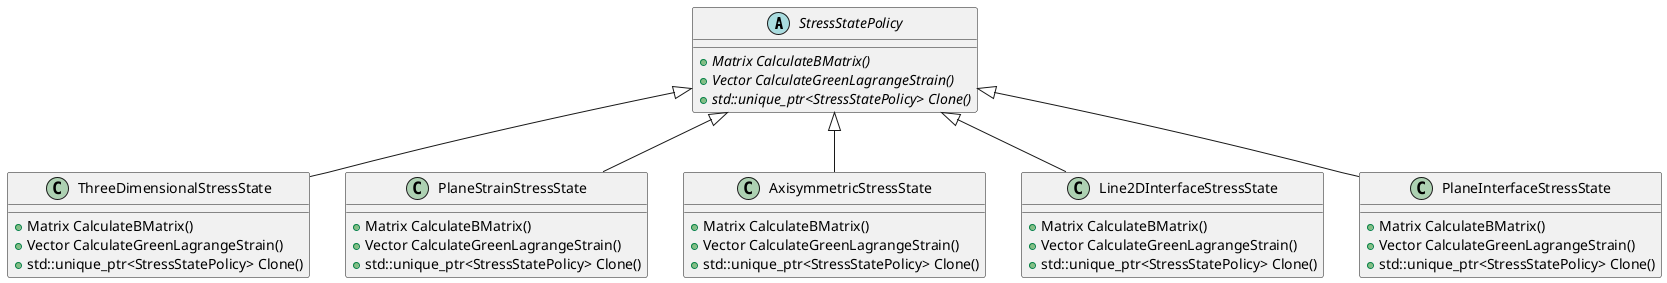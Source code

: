 @startuml

abstract class StressStatePolicy {
  +{abstract} Matrix CalculateBMatrix()
  +{abstract} Vector CalculateGreenLagrangeStrain()
  +{abstract} std::unique_ptr<StressStatePolicy> Clone()

}

class ThreeDimensionalStressState {
  +Matrix CalculateBMatrix()
  +Vector CalculateGreenLagrangeStrain()
  +std::unique_ptr<StressStatePolicy> Clone()
}

class PlaneStrainStressState {
  +Matrix CalculateBMatrix()
  +Vector CalculateGreenLagrangeStrain()
  +std::unique_ptr<StressStatePolicy> Clone()
}

class AxisymmetricStressState {
  +Matrix CalculateBMatrix()
  +Vector CalculateGreenLagrangeStrain()
  +std::unique_ptr<StressStatePolicy> Clone()
}

class Line2DInterfaceStressState {
  +Matrix CalculateBMatrix()
  +Vector CalculateGreenLagrangeStrain()
  +std::unique_ptr<StressStatePolicy> Clone()
}

class PlaneInterfaceStressState {
  +Matrix CalculateBMatrix()
  +Vector CalculateGreenLagrangeStrain()
  +std::unique_ptr<StressStatePolicy> Clone()
}

StressStatePolicy <|-- ThreeDimensionalStressState
StressStatePolicy <|-- PlaneStrainStressState
StressStatePolicy <|-- AxisymmetricStressState
StressStatePolicy <|-- Line2DInterfaceStressState
StressStatePolicy <|-- PlaneInterfaceStressState
@enduml
